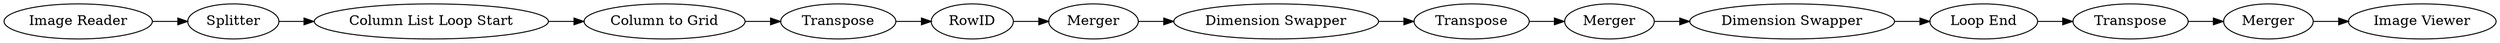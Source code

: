 digraph {
	116 -> 117
	13 -> 103
	107 -> 3
	104 -> 95
	117 -> 118
	15 -> 16
	103 -> 107
	106 -> 13
	17 -> 104
	19 -> 27
	27 -> 106
	3 -> 15
	95 -> 116
	16 -> 17
	16 [label=Transpose]
	107 [label=RowID]
	27 [label=Splitter]
	13 [label="Column to Grid"]
	103 [label=Transpose]
	104 [label="Dimension Swapper"]
	118 [label="Image Viewer"]
	116 [label=Transpose]
	15 [label="Dimension Swapper"]
	95 [label="Loop End"]
	106 [label="Column List Loop Start"]
	17 [label=Merger]
	117 [label=Merger]
	3 [label=Merger]
	19 [label="Image Reader"]
	rankdir=LR
}
